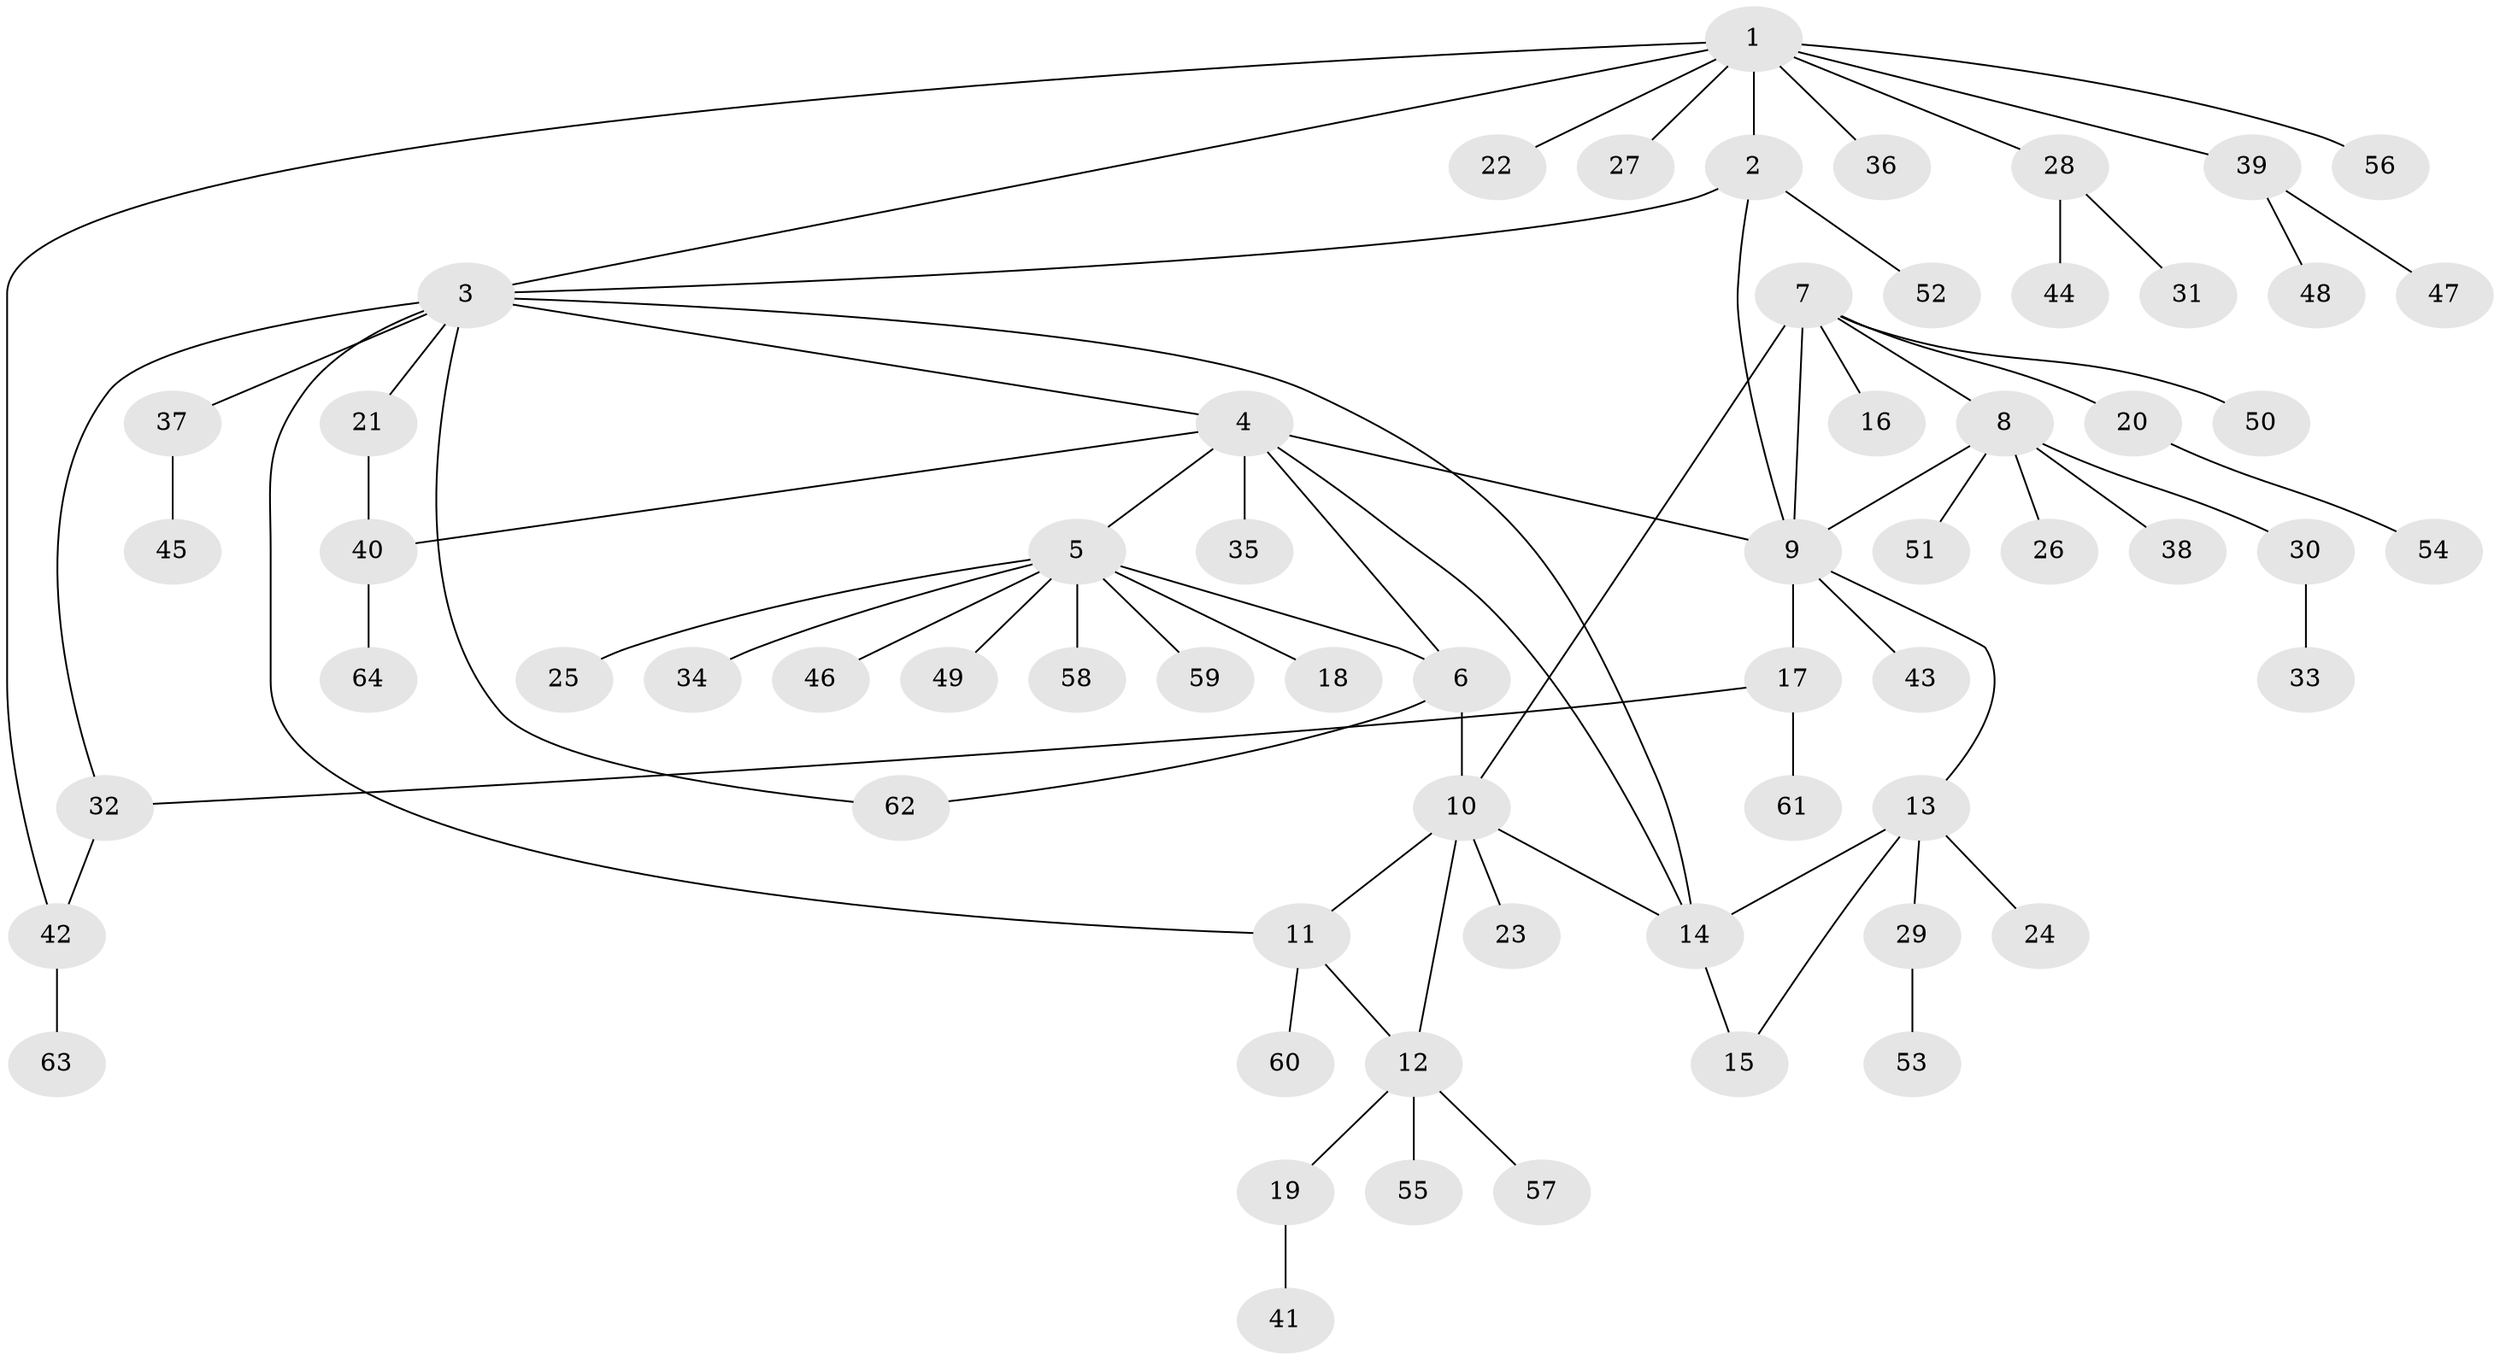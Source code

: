 // coarse degree distribution, {8: 0.06976744186046512, 3: 0.09302325581395349, 13: 0.023255813953488372, 5: 0.046511627906976744, 9: 0.023255813953488372, 4: 0.023255813953488372, 1: 0.5581395348837209, 2: 0.16279069767441862}
// Generated by graph-tools (version 1.1) at 2025/52/02/27/25 19:52:14]
// undirected, 64 vertices, 78 edges
graph export_dot {
graph [start="1"]
  node [color=gray90,style=filled];
  1;
  2;
  3;
  4;
  5;
  6;
  7;
  8;
  9;
  10;
  11;
  12;
  13;
  14;
  15;
  16;
  17;
  18;
  19;
  20;
  21;
  22;
  23;
  24;
  25;
  26;
  27;
  28;
  29;
  30;
  31;
  32;
  33;
  34;
  35;
  36;
  37;
  38;
  39;
  40;
  41;
  42;
  43;
  44;
  45;
  46;
  47;
  48;
  49;
  50;
  51;
  52;
  53;
  54;
  55;
  56;
  57;
  58;
  59;
  60;
  61;
  62;
  63;
  64;
  1 -- 2;
  1 -- 3;
  1 -- 22;
  1 -- 27;
  1 -- 28;
  1 -- 36;
  1 -- 39;
  1 -- 42;
  1 -- 56;
  2 -- 3;
  2 -- 9;
  2 -- 52;
  3 -- 4;
  3 -- 11;
  3 -- 14;
  3 -- 21;
  3 -- 32;
  3 -- 37;
  3 -- 62;
  4 -- 5;
  4 -- 6;
  4 -- 9;
  4 -- 14;
  4 -- 35;
  4 -- 40;
  5 -- 6;
  5 -- 18;
  5 -- 25;
  5 -- 34;
  5 -- 46;
  5 -- 49;
  5 -- 58;
  5 -- 59;
  6 -- 10;
  6 -- 62;
  7 -- 8;
  7 -- 9;
  7 -- 10;
  7 -- 16;
  7 -- 20;
  7 -- 50;
  8 -- 9;
  8 -- 26;
  8 -- 30;
  8 -- 38;
  8 -- 51;
  9 -- 13;
  9 -- 17;
  9 -- 43;
  10 -- 11;
  10 -- 12;
  10 -- 14;
  10 -- 23;
  11 -- 12;
  11 -- 60;
  12 -- 19;
  12 -- 55;
  12 -- 57;
  13 -- 14;
  13 -- 15;
  13 -- 24;
  13 -- 29;
  14 -- 15;
  17 -- 32;
  17 -- 61;
  19 -- 41;
  20 -- 54;
  21 -- 40;
  28 -- 31;
  28 -- 44;
  29 -- 53;
  30 -- 33;
  32 -- 42;
  37 -- 45;
  39 -- 47;
  39 -- 48;
  40 -- 64;
  42 -- 63;
}
